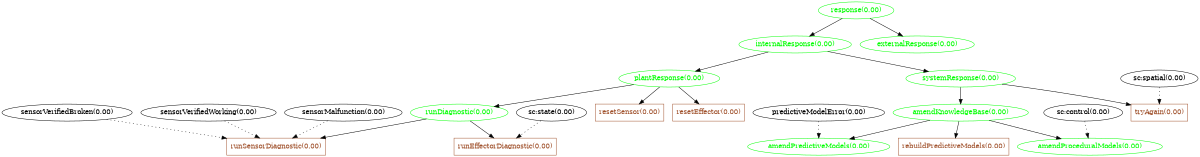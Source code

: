 digraph responses {
  size="8,10"
  "response(0.00)" [shape=ellipse,color=green,fontcolor=green];
  "internalResponse(0.00)" [shape=ellipse,color=green,fontcolor=green];
  "externalResponse(0.00)" [shape=ellipse,color=green,fontcolor=green];
  "plantResponse(0.00)" [shape=ellipse,color=green,fontcolor=green];
  "systemResponse(0.00)" [shape=ellipse,color=green,fontcolor=green];
  "runDiagnostic(0.00)" [shape=ellipse,color=green,fontcolor=green];
  "amendKnowledgeBase(0.00)" [shape=ellipse,color=green,fontcolor=green];
  "amendPredictiveModels(0.00)" [shape=ellipse,color=green,fontcolor=green];
  "amendProceduralModels(0.00)" [shape=ellipse,color=green,fontcolor=green];
  "runSensorDiagnostic(0.00)" [shape=rectangle,color=sienna,fontcolor=sienna];
  "resetSensor(0.00)" [shape=rectangle,color=sienna,fontcolor=sienna];
  "runEffectorDiagnostic(0.00)" [shape=rectangle,color=sienna,fontcolor=sienna];
  "resetEffector(0.00)" [shape=rectangle,color=sienna,fontcolor=sienna];
  "rebuildPredictiveModels(0.00)" [shape=rectangle,color=sienna,fontcolor=sienna];
  "tryAgain(0.00)" [shape=rectangle,color=sienna,fontcolor=sienna];
  "response(0.00)" -> "internalResponse(0.00)";
  "response(0.00)" -> "externalResponse(0.00)";
  "internalResponse(0.00)" -> "plantResponse(0.00)";
  "internalResponse(0.00)" -> "systemResponse(0.00)";
  "plantResponse(0.00)" -> "runDiagnostic(0.00)";
  "systemResponse(0.00)" -> "amendKnowledgeBase(0.00)";
  "amendKnowledgeBase(0.00)" -> "amendPredictiveModels(0.00)";
  "predictiveModelError(0.00)" -> "amendPredictiveModels(0.00)" [style = dotted];
  "amendKnowledgeBase(0.00)" -> "amendProceduralModels(0.00)";
  "sc:control(0.00)" -> "amendProceduralModels(0.00)" [style = dotted];
  "runDiagnostic(0.00)" -> "runSensorDiagnostic(0.00)";
  "sensorVerifiedBroken(0.00)" -> "runSensorDiagnostic(0.00)" [style = dotted];
  "sensorVerifiedWorking(0.00)" -> "runSensorDiagnostic(0.00)" [style = dotted];
  "sensorMalfunction(0.00)" -> "runSensorDiagnostic(0.00)" [style = dotted];
  "plantResponse(0.00)" -> "resetSensor(0.00)";
  "runDiagnostic(0.00)" -> "runEffectorDiagnostic(0.00)";
  "sc:state(0.00)" -> "runEffectorDiagnostic(0.00)" [style = dotted];
  "plantResponse(0.00)" -> "resetEffector(0.00)";
  "amendKnowledgeBase(0.00)" -> "rebuildPredictiveModels(0.00)";
  "systemResponse(0.00)" -> "tryAgain(0.00)";
  "sc:spatial(0.00)" -> "tryAgain(0.00)" [style = dotted];
}
